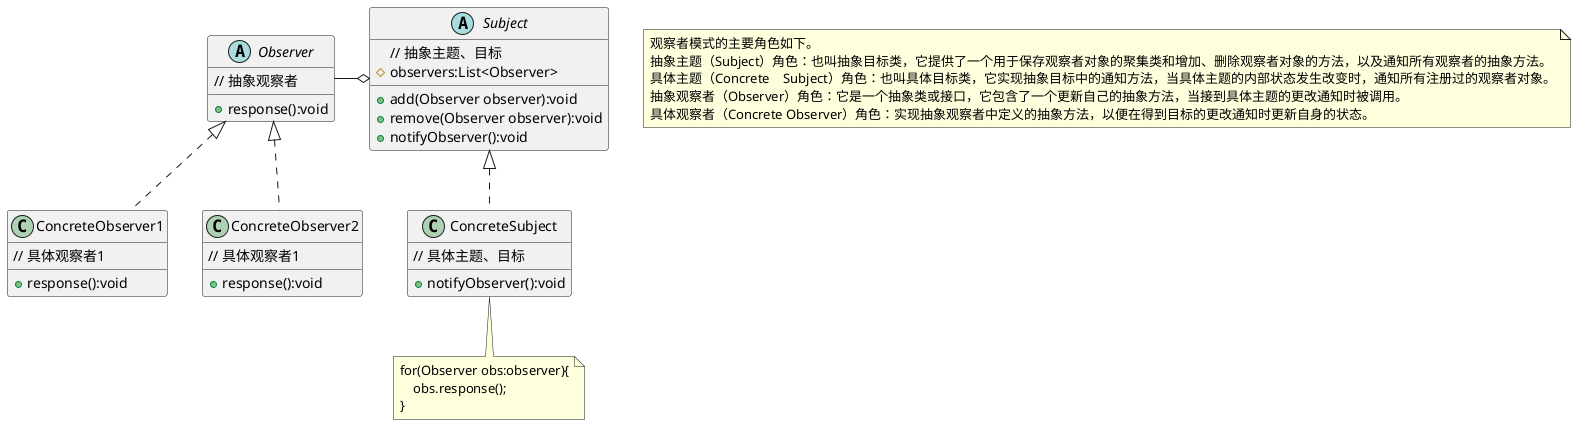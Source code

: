 @startuml
note as command
观察者模式的主要角色如下。
抽象主题（Subject）角色：也叫抽象目标类，它提供了一个用于保存观察者对象的聚集类和增加、删除观察者对象的方法，以及通知所有观察者的抽象方法。
具体主题（Concrete    Subject）角色：也叫具体目标类，它实现抽象目标中的通知方法，当具体主题的内部状态发生改变时，通知所有注册过的观察者对象。
抽象观察者（Observer）角色：它是一个抽象类或接口，它包含了一个更新自己的抽象方法，当接到具体主题的更改通知时被调用。
具体观察者（Concrete Observer）角色：实现抽象观察者中定义的抽象方法，以便在得到目标的更改通知时更新自身的状态。
end note
abstract Subject{
// 抽象主题、目标
# observers:List<Observer>
+ add(Observer observer):void
+ remove(Observer observer):void
+ notifyObserver():void
}
class ConcreteSubject{
// 具体主题、目标
+ notifyObserver():void
}
note as ConcreteSubjectCode
for(Observer obs:observer){
    obs.response();
}
end note

ConcreteSubjectCode .up. ConcreteSubject
ConcreteSubject .up.|> Subject

abstract Observer{
// 抽象观察者
+ response():void
}

class ConcreteObserver1{
// 具体观察者1
+ response():void
}

class ConcreteObserver2{
// 具体观察者1
+ response():void
}
Observer -right-o Subject
ConcreteObserver1 .up.|> Observer
ConcreteObserver2 .up.|> Observer
@enduml